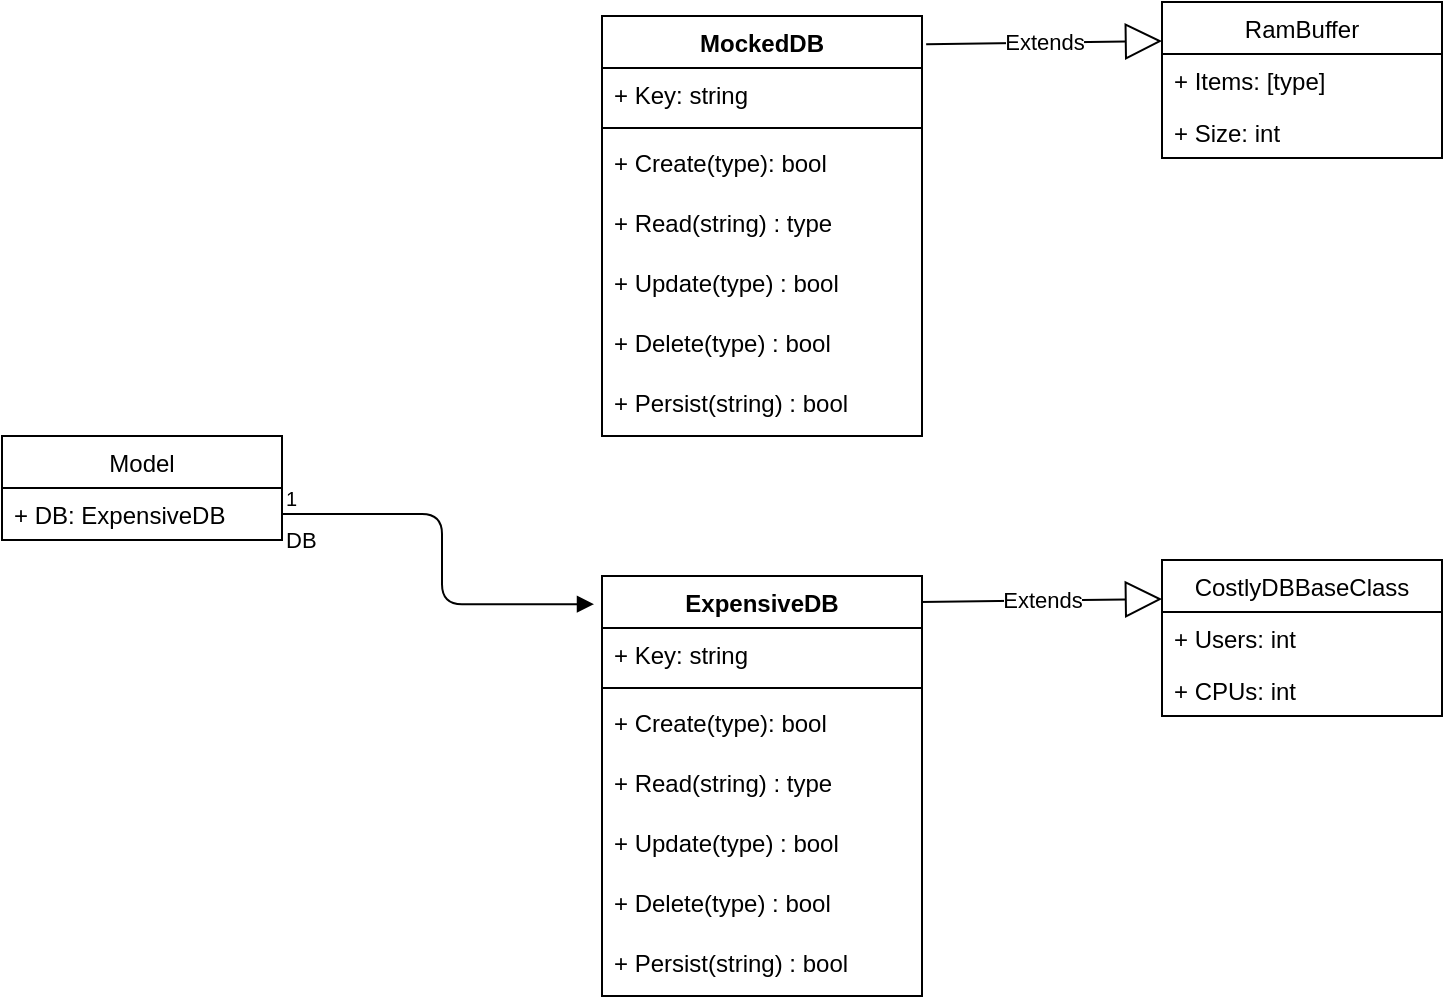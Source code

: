<mxfile version="12.6.5" type="device" pages="3"><diagram id="C5RBs43oDa-KdzZeNtuy" name="Page-1"><mxGraphModel dx="1086" dy="806" grid="1" gridSize="10" guides="1" tooltips="1" connect="1" arrows="1" fold="1" page="1" pageScale="1" pageWidth="827" pageHeight="1169" math="0" shadow="0"><root><mxCell id="WIyWlLk6GJQsqaUBKTNV-0"/><mxCell id="WIyWlLk6GJQsqaUBKTNV-1" parent="WIyWlLk6GJQsqaUBKTNV-0"/><mxCell id="NF1-lZMHuNdWfWnTeA4M-5" value="MockedDB" style="swimlane;fontStyle=1;align=center;verticalAlign=top;childLayout=stackLayout;horizontal=1;startSize=26;horizontalStack=0;resizeParent=1;resizeParentMax=0;resizeLast=0;collapsible=1;marginBottom=0;" vertex="1" parent="WIyWlLk6GJQsqaUBKTNV-1"><mxGeometry x="360" y="110" width="160" height="210" as="geometry"/></mxCell><mxCell id="NF1-lZMHuNdWfWnTeA4M-27" value="+ Key: string" style="text;strokeColor=none;fillColor=none;align=left;verticalAlign=top;spacingLeft=4;spacingRight=4;overflow=hidden;rotatable=0;points=[[0,0.5],[1,0.5]];portConstraint=eastwest;" vertex="1" parent="NF1-lZMHuNdWfWnTeA4M-5"><mxGeometry y="26" width="160" height="26" as="geometry"/></mxCell><mxCell id="NF1-lZMHuNdWfWnTeA4M-7" value="" style="line;strokeWidth=1;fillColor=none;align=left;verticalAlign=middle;spacingTop=-1;spacingLeft=3;spacingRight=3;rotatable=0;labelPosition=right;points=[];portConstraint=eastwest;" vertex="1" parent="NF1-lZMHuNdWfWnTeA4M-5"><mxGeometry y="52" width="160" height="8" as="geometry"/></mxCell><mxCell id="NF1-lZMHuNdWfWnTeA4M-8" value="+ Create(type): bool" style="text;strokeColor=none;fillColor=none;align=left;verticalAlign=top;spacingLeft=4;spacingRight=4;overflow=hidden;rotatable=0;points=[[0,0.5],[1,0.5]];portConstraint=eastwest;" vertex="1" parent="NF1-lZMHuNdWfWnTeA4M-5"><mxGeometry y="60" width="160" height="30" as="geometry"/></mxCell><mxCell id="NF1-lZMHuNdWfWnTeA4M-16" value="+ Read(string) : type" style="text;strokeColor=none;fillColor=none;align=left;verticalAlign=top;spacingLeft=4;spacingRight=4;overflow=hidden;rotatable=0;points=[[0,0.5],[1,0.5]];portConstraint=eastwest;" vertex="1" parent="NF1-lZMHuNdWfWnTeA4M-5"><mxGeometry y="90" width="160" height="30" as="geometry"/></mxCell><mxCell id="NF1-lZMHuNdWfWnTeA4M-18" value="+ Update(type) : bool" style="text;strokeColor=none;fillColor=none;align=left;verticalAlign=top;spacingLeft=4;spacingRight=4;overflow=hidden;rotatable=0;points=[[0,0.5],[1,0.5]];portConstraint=eastwest;" vertex="1" parent="NF1-lZMHuNdWfWnTeA4M-5"><mxGeometry y="120" width="160" height="30" as="geometry"/></mxCell><mxCell id="NF1-lZMHuNdWfWnTeA4M-19" value="+ Delete(type) : bool" style="text;strokeColor=none;fillColor=none;align=left;verticalAlign=top;spacingLeft=4;spacingRight=4;overflow=hidden;rotatable=0;points=[[0,0.5],[1,0.5]];portConstraint=eastwest;" vertex="1" parent="NF1-lZMHuNdWfWnTeA4M-5"><mxGeometry y="150" width="160" height="30" as="geometry"/></mxCell><mxCell id="NF1-lZMHuNdWfWnTeA4M-20" value="+ Persist(string) : bool" style="text;strokeColor=none;fillColor=none;align=left;verticalAlign=top;spacingLeft=4;spacingRight=4;overflow=hidden;rotatable=0;points=[[0,0.5],[1,0.5]];portConstraint=eastwest;" vertex="1" parent="NF1-lZMHuNdWfWnTeA4M-5"><mxGeometry y="180" width="160" height="30" as="geometry"/></mxCell><mxCell id="NF1-lZMHuNdWfWnTeA4M-9" value="RamBuffer" style="swimlane;fontStyle=0;childLayout=stackLayout;horizontal=1;startSize=26;fillColor=none;horizontalStack=0;resizeParent=1;resizeParentMax=0;resizeLast=0;collapsible=1;marginBottom=0;" vertex="1" parent="WIyWlLk6GJQsqaUBKTNV-1"><mxGeometry x="640" y="103" width="140" height="78" as="geometry"/></mxCell><mxCell id="NF1-lZMHuNdWfWnTeA4M-10" value="+ Items: [type]" style="text;strokeColor=none;fillColor=none;align=left;verticalAlign=top;spacingLeft=4;spacingRight=4;overflow=hidden;rotatable=0;points=[[0,0.5],[1,0.5]];portConstraint=eastwest;" vertex="1" parent="NF1-lZMHuNdWfWnTeA4M-9"><mxGeometry y="26" width="140" height="26" as="geometry"/></mxCell><mxCell id="NF1-lZMHuNdWfWnTeA4M-11" value="+ Size: int" style="text;strokeColor=none;fillColor=none;align=left;verticalAlign=top;spacingLeft=4;spacingRight=4;overflow=hidden;rotatable=0;points=[[0,0.5],[1,0.5]];portConstraint=eastwest;" vertex="1" parent="NF1-lZMHuNdWfWnTeA4M-9"><mxGeometry y="52" width="140" height="26" as="geometry"/></mxCell><mxCell id="NF1-lZMHuNdWfWnTeA4M-22" value="Extends" style="endArrow=block;endSize=16;endFill=0;html=1;entryX=0;entryY=0.25;entryDx=0;entryDy=0;exitX=1.013;exitY=0.067;exitDx=0;exitDy=0;exitPerimeter=0;" edge="1" parent="WIyWlLk6GJQsqaUBKTNV-1" source="NF1-lZMHuNdWfWnTeA4M-5" target="NF1-lZMHuNdWfWnTeA4M-9"><mxGeometry width="160" relative="1" as="geometry"><mxPoint x="220" y="590" as="sourcePoint"/><mxPoint x="380" y="590" as="targetPoint"/></mxGeometry></mxCell><mxCell id="NF1-lZMHuNdWfWnTeA4M-23" value="Extends" style="endArrow=block;endSize=16;endFill=0;html=1;exitX=0.994;exitY=0.062;exitDx=0;exitDy=0;entryX=0;entryY=0.25;entryDx=0;entryDy=0;exitPerimeter=0;" edge="1" parent="WIyWlLk6GJQsqaUBKTNV-1" source="NF1-lZMHuNdWfWnTeA4M-44" target="NF1-lZMHuNdWfWnTeA4M-24"><mxGeometry width="160" relative="1" as="geometry"><mxPoint x="520" y="488" as="sourcePoint"/><mxPoint x="639" y="450" as="targetPoint"/></mxGeometry></mxCell><mxCell id="NF1-lZMHuNdWfWnTeA4M-24" value="CostlyDBBaseClass" style="swimlane;fontStyle=0;childLayout=stackLayout;horizontal=1;startSize=26;fillColor=none;horizontalStack=0;resizeParent=1;resizeParentMax=0;resizeLast=0;collapsible=1;marginBottom=0;" vertex="1" parent="WIyWlLk6GJQsqaUBKTNV-1"><mxGeometry x="640" y="382" width="140" height="78" as="geometry"/></mxCell><mxCell id="NF1-lZMHuNdWfWnTeA4M-26" value="+ Users: int" style="text;strokeColor=none;fillColor=none;align=left;verticalAlign=top;spacingLeft=4;spacingRight=4;overflow=hidden;rotatable=0;points=[[0,0.5],[1,0.5]];portConstraint=eastwest;" vertex="1" parent="NF1-lZMHuNdWfWnTeA4M-24"><mxGeometry y="26" width="140" height="26" as="geometry"/></mxCell><mxCell id="NF1-lZMHuNdWfWnTeA4M-25" value="+ CPUs: int" style="text;strokeColor=none;fillColor=none;align=left;verticalAlign=top;spacingLeft=4;spacingRight=4;overflow=hidden;rotatable=0;points=[[0,0.5],[1,0.5]];portConstraint=eastwest;" vertex="1" parent="NF1-lZMHuNdWfWnTeA4M-24"><mxGeometry y="52" width="140" height="26" as="geometry"/></mxCell><mxCell id="NF1-lZMHuNdWfWnTeA4M-34" value="Model" style="swimlane;fontStyle=0;childLayout=stackLayout;horizontal=1;startSize=26;fillColor=none;horizontalStack=0;resizeParent=1;resizeParentMax=0;resizeLast=0;collapsible=1;marginBottom=0;" vertex="1" parent="WIyWlLk6GJQsqaUBKTNV-1"><mxGeometry x="60" y="320" width="140" height="52" as="geometry"/></mxCell><mxCell id="NF1-lZMHuNdWfWnTeA4M-35" value="+ DB: ExpensiveDB" style="text;strokeColor=none;fillColor=none;align=left;verticalAlign=top;spacingLeft=4;spacingRight=4;overflow=hidden;rotatable=0;points=[[0,0.5],[1,0.5]];portConstraint=eastwest;" vertex="1" parent="NF1-lZMHuNdWfWnTeA4M-34"><mxGeometry y="26" width="140" height="26" as="geometry"/></mxCell><mxCell id="NF1-lZMHuNdWfWnTeA4M-42" value="DB" style="endArrow=block;endFill=1;html=1;edgeStyle=orthogonalEdgeStyle;align=left;verticalAlign=top;exitX=1;exitY=0.5;exitDx=0;exitDy=0;entryX=-0.025;entryY=0.067;entryDx=0;entryDy=0;entryPerimeter=0;" edge="1" parent="WIyWlLk6GJQsqaUBKTNV-1" source="NF1-lZMHuNdWfWnTeA4M-35" target="NF1-lZMHuNdWfWnTeA4M-44"><mxGeometry x="-1" relative="1" as="geometry"><mxPoint x="60" y="580" as="sourcePoint"/><mxPoint x="360" y="407.14" as="targetPoint"/><Array as="points"><mxPoint x="280" y="359"/><mxPoint x="280" y="404"/></Array></mxGeometry></mxCell><mxCell id="NF1-lZMHuNdWfWnTeA4M-43" value="1" style="resizable=0;html=1;align=left;verticalAlign=bottom;labelBackgroundColor=#ffffff;fontSize=10;" connectable="0" vertex="1" parent="NF1-lZMHuNdWfWnTeA4M-42"><mxGeometry x="-1" relative="1" as="geometry"/></mxCell><mxCell id="NF1-lZMHuNdWfWnTeA4M-44" value="ExpensiveDB" style="swimlane;fontStyle=1;align=center;verticalAlign=top;childLayout=stackLayout;horizontal=1;startSize=26;horizontalStack=0;resizeParent=1;resizeParentMax=0;resizeLast=0;collapsible=1;marginBottom=0;" vertex="1" parent="WIyWlLk6GJQsqaUBKTNV-1"><mxGeometry x="360" y="390" width="160" height="210" as="geometry"/></mxCell><mxCell id="NF1-lZMHuNdWfWnTeA4M-45" value="+ Key: string" style="text;strokeColor=none;fillColor=none;align=left;verticalAlign=top;spacingLeft=4;spacingRight=4;overflow=hidden;rotatable=0;points=[[0,0.5],[1,0.5]];portConstraint=eastwest;" vertex="1" parent="NF1-lZMHuNdWfWnTeA4M-44"><mxGeometry y="26" width="160" height="26" as="geometry"/></mxCell><mxCell id="NF1-lZMHuNdWfWnTeA4M-46" value="" style="line;strokeWidth=1;fillColor=none;align=left;verticalAlign=middle;spacingTop=-1;spacingLeft=3;spacingRight=3;rotatable=0;labelPosition=right;points=[];portConstraint=eastwest;" vertex="1" parent="NF1-lZMHuNdWfWnTeA4M-44"><mxGeometry y="52" width="160" height="8" as="geometry"/></mxCell><mxCell id="NF1-lZMHuNdWfWnTeA4M-47" value="+ Create(type): bool" style="text;strokeColor=none;fillColor=none;align=left;verticalAlign=top;spacingLeft=4;spacingRight=4;overflow=hidden;rotatable=0;points=[[0,0.5],[1,0.5]];portConstraint=eastwest;" vertex="1" parent="NF1-lZMHuNdWfWnTeA4M-44"><mxGeometry y="60" width="160" height="30" as="geometry"/></mxCell><mxCell id="NF1-lZMHuNdWfWnTeA4M-48" value="+ Read(string) : type" style="text;strokeColor=none;fillColor=none;align=left;verticalAlign=top;spacingLeft=4;spacingRight=4;overflow=hidden;rotatable=0;points=[[0,0.5],[1,0.5]];portConstraint=eastwest;" vertex="1" parent="NF1-lZMHuNdWfWnTeA4M-44"><mxGeometry y="90" width="160" height="30" as="geometry"/></mxCell><mxCell id="NF1-lZMHuNdWfWnTeA4M-49" value="+ Update(type) : bool" style="text;strokeColor=none;fillColor=none;align=left;verticalAlign=top;spacingLeft=4;spacingRight=4;overflow=hidden;rotatable=0;points=[[0,0.5],[1,0.5]];portConstraint=eastwest;" vertex="1" parent="NF1-lZMHuNdWfWnTeA4M-44"><mxGeometry y="120" width="160" height="30" as="geometry"/></mxCell><mxCell id="NF1-lZMHuNdWfWnTeA4M-50" value="+ Delete(type) : bool" style="text;strokeColor=none;fillColor=none;align=left;verticalAlign=top;spacingLeft=4;spacingRight=4;overflow=hidden;rotatable=0;points=[[0,0.5],[1,0.5]];portConstraint=eastwest;" vertex="1" parent="NF1-lZMHuNdWfWnTeA4M-44"><mxGeometry y="150" width="160" height="30" as="geometry"/></mxCell><mxCell id="NF1-lZMHuNdWfWnTeA4M-51" value="+ Persist(string) : bool" style="text;strokeColor=none;fillColor=none;align=left;verticalAlign=top;spacingLeft=4;spacingRight=4;overflow=hidden;rotatable=0;points=[[0,0.5],[1,0.5]];portConstraint=eastwest;" vertex="1" parent="NF1-lZMHuNdWfWnTeA4M-44"><mxGeometry y="180" width="160" height="30" as="geometry"/></mxCell></root></mxGraphModel></diagram><diagram id="pPPoUNC-QP-qgN51TwiF" name="Page-2"><mxGraphModel dx="1086" dy="806" grid="1" gridSize="10" guides="1" tooltips="1" connect="1" arrows="1" fold="1" page="1" pageScale="1" pageWidth="827" pageHeight="1169" math="0" shadow="0"><root><mxCell id="_mJ3Pz7KV_ob_eqy_vjI-0"/><mxCell id="_mJ3Pz7KV_ob_eqy_vjI-1" parent="_mJ3Pz7KV_ob_eqy_vjI-0"/><mxCell id="_mJ3Pz7KV_ob_eqy_vjI-2" value="MockedDB" style="swimlane;fontStyle=1;align=center;verticalAlign=top;childLayout=stackLayout;horizontal=1;startSize=26;horizontalStack=0;resizeParent=1;resizeParentMax=0;resizeLast=0;collapsible=1;marginBottom=0;" vertex="1" parent="_mJ3Pz7KV_ob_eqy_vjI-1"><mxGeometry x="360" y="110" width="160" height="236" as="geometry"/></mxCell><mxCell id="_mJ3Pz7KV_ob_eqy_vjI-3" value="+ Key: string" style="text;strokeColor=none;fillColor=none;align=left;verticalAlign=top;spacingLeft=4;spacingRight=4;overflow=hidden;rotatable=0;points=[[0,0.5],[1,0.5]];portConstraint=eastwest;" vertex="1" parent="_mJ3Pz7KV_ob_eqy_vjI-2"><mxGeometry y="26" width="160" height="26" as="geometry"/></mxCell><mxCell id="_mJ3Pz7KV_ob_eqy_vjI-33" value="+ EventHandler: Model" style="text;strokeColor=none;fillColor=none;align=left;verticalAlign=top;spacingLeft=4;spacingRight=4;overflow=hidden;rotatable=0;points=[[0,0.5],[1,0.5]];portConstraint=eastwest;" vertex="1" parent="_mJ3Pz7KV_ob_eqy_vjI-2"><mxGeometry y="52" width="160" height="26" as="geometry"/></mxCell><mxCell id="_mJ3Pz7KV_ob_eqy_vjI-4" value="" style="line;strokeWidth=1;fillColor=none;align=left;verticalAlign=middle;spacingTop=-1;spacingLeft=3;spacingRight=3;rotatable=0;labelPosition=right;points=[];portConstraint=eastwest;" vertex="1" parent="_mJ3Pz7KV_ob_eqy_vjI-2"><mxGeometry y="78" width="160" height="8" as="geometry"/></mxCell><mxCell id="_mJ3Pz7KV_ob_eqy_vjI-5" value="+ Create(type): bool" style="text;strokeColor=none;fillColor=none;align=left;verticalAlign=top;spacingLeft=4;spacingRight=4;overflow=hidden;rotatable=0;points=[[0,0.5],[1,0.5]];portConstraint=eastwest;" vertex="1" parent="_mJ3Pz7KV_ob_eqy_vjI-2"><mxGeometry y="86" width="160" height="30" as="geometry"/></mxCell><mxCell id="_mJ3Pz7KV_ob_eqy_vjI-6" value="+ Read(string) : type" style="text;strokeColor=none;fillColor=none;align=left;verticalAlign=top;spacingLeft=4;spacingRight=4;overflow=hidden;rotatable=0;points=[[0,0.5],[1,0.5]];portConstraint=eastwest;" vertex="1" parent="_mJ3Pz7KV_ob_eqy_vjI-2"><mxGeometry y="116" width="160" height="30" as="geometry"/></mxCell><mxCell id="_mJ3Pz7KV_ob_eqy_vjI-7" value="+ Update(type) : bool" style="text;strokeColor=none;fillColor=none;align=left;verticalAlign=top;spacingLeft=4;spacingRight=4;overflow=hidden;rotatable=0;points=[[0,0.5],[1,0.5]];portConstraint=eastwest;" vertex="1" parent="_mJ3Pz7KV_ob_eqy_vjI-2"><mxGeometry y="146" width="160" height="30" as="geometry"/></mxCell><mxCell id="_mJ3Pz7KV_ob_eqy_vjI-8" value="+ Delete(type) : bool" style="text;strokeColor=none;fillColor=none;align=left;verticalAlign=top;spacingLeft=4;spacingRight=4;overflow=hidden;rotatable=0;points=[[0,0.5],[1,0.5]];portConstraint=eastwest;" vertex="1" parent="_mJ3Pz7KV_ob_eqy_vjI-2"><mxGeometry y="176" width="160" height="30" as="geometry"/></mxCell><mxCell id="_mJ3Pz7KV_ob_eqy_vjI-9" value="+ Persist(string) : bool" style="text;strokeColor=none;fillColor=none;align=left;verticalAlign=top;spacingLeft=4;spacingRight=4;overflow=hidden;rotatable=0;points=[[0,0.5],[1,0.5]];portConstraint=eastwest;" vertex="1" parent="_mJ3Pz7KV_ob_eqy_vjI-2"><mxGeometry y="206" width="160" height="30" as="geometry"/></mxCell><mxCell id="_mJ3Pz7KV_ob_eqy_vjI-10" value="RamBuffer" style="swimlane;fontStyle=0;childLayout=stackLayout;horizontal=1;startSize=26;fillColor=none;horizontalStack=0;resizeParent=1;resizeParentMax=0;resizeLast=0;collapsible=1;marginBottom=0;" vertex="1" parent="_mJ3Pz7KV_ob_eqy_vjI-1"><mxGeometry x="640" y="103" width="140" height="78" as="geometry"/></mxCell><mxCell id="_mJ3Pz7KV_ob_eqy_vjI-11" value="+ Items: [type]" style="text;strokeColor=none;fillColor=none;align=left;verticalAlign=top;spacingLeft=4;spacingRight=4;overflow=hidden;rotatable=0;points=[[0,0.5],[1,0.5]];portConstraint=eastwest;" vertex="1" parent="_mJ3Pz7KV_ob_eqy_vjI-10"><mxGeometry y="26" width="140" height="26" as="geometry"/></mxCell><mxCell id="_mJ3Pz7KV_ob_eqy_vjI-12" value="+ Size: int" style="text;strokeColor=none;fillColor=none;align=left;verticalAlign=top;spacingLeft=4;spacingRight=4;overflow=hidden;rotatable=0;points=[[0,0.5],[1,0.5]];portConstraint=eastwest;" vertex="1" parent="_mJ3Pz7KV_ob_eqy_vjI-10"><mxGeometry y="52" width="140" height="26" as="geometry"/></mxCell><mxCell id="_mJ3Pz7KV_ob_eqy_vjI-13" value="Extends" style="endArrow=block;endSize=16;endFill=0;html=1;entryX=0;entryY=0.25;entryDx=0;entryDy=0;exitX=1.013;exitY=0.067;exitDx=0;exitDy=0;exitPerimeter=0;" edge="1" parent="_mJ3Pz7KV_ob_eqy_vjI-1" source="_mJ3Pz7KV_ob_eqy_vjI-2" target="_mJ3Pz7KV_ob_eqy_vjI-10"><mxGeometry width="160" relative="1" as="geometry"><mxPoint x="220" y="590" as="sourcePoint"/><mxPoint x="380" y="590" as="targetPoint"/></mxGeometry></mxCell><mxCell id="_mJ3Pz7KV_ob_eqy_vjI-14" value="Extends" style="endArrow=block;endSize=16;endFill=0;html=1;exitX=0.994;exitY=0.062;exitDx=0;exitDy=0;entryX=0;entryY=0.25;entryDx=0;entryDy=0;exitPerimeter=0;" edge="1" parent="_mJ3Pz7KV_ob_eqy_vjI-1" source="_mJ3Pz7KV_ob_eqy_vjI-22" target="_mJ3Pz7KV_ob_eqy_vjI-15"><mxGeometry width="160" relative="1" as="geometry"><mxPoint x="520" y="488" as="sourcePoint"/><mxPoint x="639" y="450" as="targetPoint"/></mxGeometry></mxCell><mxCell id="_mJ3Pz7KV_ob_eqy_vjI-15" value="CostlyDBBaseClass" style="swimlane;fontStyle=0;childLayout=stackLayout;horizontal=1;startSize=26;fillColor=none;horizontalStack=0;resizeParent=1;resizeParentMax=0;resizeLast=0;collapsible=1;marginBottom=0;" vertex="1" parent="_mJ3Pz7KV_ob_eqy_vjI-1"><mxGeometry x="640" y="382" width="140" height="78" as="geometry"/></mxCell><mxCell id="_mJ3Pz7KV_ob_eqy_vjI-16" value="+ Users: int" style="text;strokeColor=none;fillColor=none;align=left;verticalAlign=top;spacingLeft=4;spacingRight=4;overflow=hidden;rotatable=0;points=[[0,0.5],[1,0.5]];portConstraint=eastwest;" vertex="1" parent="_mJ3Pz7KV_ob_eqy_vjI-15"><mxGeometry y="26" width="140" height="26" as="geometry"/></mxCell><mxCell id="_mJ3Pz7KV_ob_eqy_vjI-17" value="+ CPUs: int" style="text;strokeColor=none;fillColor=none;align=left;verticalAlign=top;spacingLeft=4;spacingRight=4;overflow=hidden;rotatable=0;points=[[0,0.5],[1,0.5]];portConstraint=eastwest;" vertex="1" parent="_mJ3Pz7KV_ob_eqy_vjI-15"><mxGeometry y="52" width="140" height="26" as="geometry"/></mxCell><mxCell id="_mJ3Pz7KV_ob_eqy_vjI-18" value="Model" style="swimlane;fontStyle=0;childLayout=stackLayout;horizontal=1;startSize=26;fillColor=none;horizontalStack=0;resizeParent=1;resizeParentMax=0;resizeLast=0;collapsible=1;marginBottom=0;" vertex="1" parent="_mJ3Pz7KV_ob_eqy_vjI-1"><mxGeometry x="60" y="320" width="140" height="78" as="geometry"/></mxCell><mxCell id="PchENHyhXm0xC6CAVF3i-0" value="+ DB: ExpensiveDB" style="text;strokeColor=none;fillColor=none;align=left;verticalAlign=top;spacingLeft=4;spacingRight=4;overflow=hidden;rotatable=0;points=[[0,0.5],[1,0.5]];portConstraint=eastwest;" vertex="1" parent="_mJ3Pz7KV_ob_eqy_vjI-18"><mxGeometry y="26" width="140" height="26" as="geometry"/></mxCell><mxCell id="_mJ3Pz7KV_ob_eqy_vjI-19" value="+ DataUpdated(type)" style="text;strokeColor=none;fillColor=none;align=left;verticalAlign=top;spacingLeft=4;spacingRight=4;overflow=hidden;rotatable=0;points=[[0,0.5],[1,0.5]];portConstraint=eastwest;" vertex="1" parent="_mJ3Pz7KV_ob_eqy_vjI-18"><mxGeometry y="52" width="140" height="26" as="geometry"/></mxCell><mxCell id="_mJ3Pz7KV_ob_eqy_vjI-20" value="DB" style="endArrow=block;endFill=1;html=1;edgeStyle=orthogonalEdgeStyle;align=left;verticalAlign=top;entryX=-0.012;entryY=0.072;entryDx=0;entryDy=0;entryPerimeter=0;" edge="1" parent="_mJ3Pz7KV_ob_eqy_vjI-1" target="_mJ3Pz7KV_ob_eqy_vjI-22"><mxGeometry x="-1" relative="1" as="geometry"><mxPoint x="200" y="359" as="sourcePoint"/><mxPoint x="280" y="480" as="targetPoint"/><Array as="points"><mxPoint x="200" y="359"/><mxPoint x="300" y="359"/><mxPoint x="300" y="404"/></Array></mxGeometry></mxCell><mxCell id="_mJ3Pz7KV_ob_eqy_vjI-21" value="1" style="resizable=0;html=1;align=left;verticalAlign=bottom;labelBackgroundColor=#ffffff;fontSize=10;" connectable="0" vertex="1" parent="_mJ3Pz7KV_ob_eqy_vjI-20"><mxGeometry x="-1" relative="1" as="geometry"/></mxCell><mxCell id="_mJ3Pz7KV_ob_eqy_vjI-22" value="ExpensiveDB" style="swimlane;fontStyle=1;align=center;verticalAlign=top;childLayout=stackLayout;horizontal=1;startSize=26;horizontalStack=0;resizeParent=1;resizeParentMax=0;resizeLast=0;collapsible=1;marginBottom=0;" vertex="1" parent="_mJ3Pz7KV_ob_eqy_vjI-1"><mxGeometry x="362" y="387" width="160" height="236" as="geometry"/></mxCell><mxCell id="_mJ3Pz7KV_ob_eqy_vjI-23" value="+ Key: string" style="text;strokeColor=none;fillColor=none;align=left;verticalAlign=top;spacingLeft=4;spacingRight=4;overflow=hidden;rotatable=0;points=[[0,0.5],[1,0.5]];portConstraint=eastwest;" vertex="1" parent="_mJ3Pz7KV_ob_eqy_vjI-22"><mxGeometry y="26" width="160" height="26" as="geometry"/></mxCell><mxCell id="_mJ3Pz7KV_ob_eqy_vjI-30" value="+ EventHandler: Model" style="text;strokeColor=none;fillColor=none;align=left;verticalAlign=top;spacingLeft=4;spacingRight=4;overflow=hidden;rotatable=0;points=[[0,0.5],[1,0.5]];portConstraint=eastwest;" vertex="1" parent="_mJ3Pz7KV_ob_eqy_vjI-22"><mxGeometry y="52" width="160" height="26" as="geometry"/></mxCell><mxCell id="_mJ3Pz7KV_ob_eqy_vjI-24" value="" style="line;strokeWidth=1;fillColor=none;align=left;verticalAlign=middle;spacingTop=-1;spacingLeft=3;spacingRight=3;rotatable=0;labelPosition=right;points=[];portConstraint=eastwest;" vertex="1" parent="_mJ3Pz7KV_ob_eqy_vjI-22"><mxGeometry y="78" width="160" height="8" as="geometry"/></mxCell><mxCell id="_mJ3Pz7KV_ob_eqy_vjI-25" value="+ Create(type): bool" style="text;strokeColor=none;fillColor=none;align=left;verticalAlign=top;spacingLeft=4;spacingRight=4;overflow=hidden;rotatable=0;points=[[0,0.5],[1,0.5]];portConstraint=eastwest;" vertex="1" parent="_mJ3Pz7KV_ob_eqy_vjI-22"><mxGeometry y="86" width="160" height="30" as="geometry"/></mxCell><mxCell id="_mJ3Pz7KV_ob_eqy_vjI-26" value="+ Read(string) : type" style="text;strokeColor=none;fillColor=none;align=left;verticalAlign=top;spacingLeft=4;spacingRight=4;overflow=hidden;rotatable=0;points=[[0,0.5],[1,0.5]];portConstraint=eastwest;" vertex="1" parent="_mJ3Pz7KV_ob_eqy_vjI-22"><mxGeometry y="116" width="160" height="30" as="geometry"/></mxCell><mxCell id="_mJ3Pz7KV_ob_eqy_vjI-27" value="+ Update(type) : bool" style="text;strokeColor=none;fillColor=none;align=left;verticalAlign=top;spacingLeft=4;spacingRight=4;overflow=hidden;rotatable=0;points=[[0,0.5],[1,0.5]];portConstraint=eastwest;" vertex="1" parent="_mJ3Pz7KV_ob_eqy_vjI-22"><mxGeometry y="146" width="160" height="30" as="geometry"/></mxCell><mxCell id="_mJ3Pz7KV_ob_eqy_vjI-28" value="+ Delete(type) : bool" style="text;strokeColor=none;fillColor=none;align=left;verticalAlign=top;spacingLeft=4;spacingRight=4;overflow=hidden;rotatable=0;points=[[0,0.5],[1,0.5]];portConstraint=eastwest;" vertex="1" parent="_mJ3Pz7KV_ob_eqy_vjI-22"><mxGeometry y="176" width="160" height="30" as="geometry"/></mxCell><mxCell id="_mJ3Pz7KV_ob_eqy_vjI-29" value="+ Persist(string) : bool" style="text;strokeColor=none;fillColor=none;align=left;verticalAlign=top;spacingLeft=4;spacingRight=4;overflow=hidden;rotatable=0;points=[[0,0.5],[1,0.5]];portConstraint=eastwest;" vertex="1" parent="_mJ3Pz7KV_ob_eqy_vjI-22"><mxGeometry y="206" width="160" height="30" as="geometry"/></mxCell><mxCell id="_mJ3Pz7KV_ob_eqy_vjI-31" value="name" style="endArrow=openThin;endFill=0;html=1;edgeStyle=orthogonalEdgeStyle;align=left;verticalAlign=top;exitX=0;exitY=0.5;exitDx=0;exitDy=0;entryX=0.543;entryY=1.154;entryDx=0;entryDy=0;entryPerimeter=0;" edge="1" parent="_mJ3Pz7KV_ob_eqy_vjI-1" source="_mJ3Pz7KV_ob_eqy_vjI-30" target="_mJ3Pz7KV_ob_eqy_vjI-19"><mxGeometry x="-1" relative="1" as="geometry"><mxPoint x="60" y="650" as="sourcePoint"/><mxPoint x="160" y="440" as="targetPoint"/><Array as="points"><mxPoint x="136" y="452"/></Array></mxGeometry></mxCell><mxCell id="_mJ3Pz7KV_ob_eqy_vjI-32" value="1" style="resizable=0;html=1;align=left;verticalAlign=bottom;labelBackgroundColor=#ffffff;fontSize=10;" connectable="0" vertex="1" parent="_mJ3Pz7KV_ob_eqy_vjI-31"><mxGeometry x="-1" relative="1" as="geometry"/></mxCell></root></mxGraphModel></diagram><diagram id="hl0ZF8XyOgCHS8jyf8Vi" name="Page-3"><mxGraphModel dx="1086" dy="806" grid="1" gridSize="10" guides="1" tooltips="1" connect="1" arrows="1" fold="1" page="1" pageScale="1" pageWidth="827" pageHeight="1169" math="0" shadow="0"><root><mxCell id="00kWqjcrv-p3pcK8Ro2R-0"/><mxCell id="00kWqjcrv-p3pcK8Ro2R-1" parent="00kWqjcrv-p3pcK8Ro2R-0"/><mxCell id="paIVMT_mpscLyOZTdo3g-0" value="MockedDB" style="swimlane;fontStyle=1;align=center;verticalAlign=top;childLayout=stackLayout;horizontal=1;startSize=26;horizontalStack=0;resizeParent=1;resizeParentMax=0;resizeLast=0;collapsible=1;marginBottom=0;" vertex="1" parent="00kWqjcrv-p3pcK8Ro2R-1"><mxGeometry x="364" y="50" width="160" height="86" as="geometry"/></mxCell><mxCell id="paIVMT_mpscLyOZTdo3g-1" value="+ Key: string" style="text;strokeColor=none;fillColor=none;align=left;verticalAlign=top;spacingLeft=4;spacingRight=4;overflow=hidden;rotatable=0;points=[[0,0.5],[1,0.5]];portConstraint=eastwest;" vertex="1" parent="paIVMT_mpscLyOZTdo3g-0"><mxGeometry y="26" width="160" height="26" as="geometry"/></mxCell><mxCell id="paIVMT_mpscLyOZTdo3g-2" value="+ EventHandler: IModel" style="text;strokeColor=none;fillColor=none;align=left;verticalAlign=top;spacingLeft=4;spacingRight=4;overflow=hidden;rotatable=0;points=[[0,0.5],[1,0.5]];portConstraint=eastwest;" vertex="1" parent="paIVMT_mpscLyOZTdo3g-0"><mxGeometry y="52" width="160" height="26" as="geometry"/></mxCell><mxCell id="paIVMT_mpscLyOZTdo3g-3" value="" style="line;strokeWidth=1;fillColor=none;align=left;verticalAlign=middle;spacingTop=-1;spacingLeft=3;spacingRight=3;rotatable=0;labelPosition=right;points=[];portConstraint=eastwest;" vertex="1" parent="paIVMT_mpscLyOZTdo3g-0"><mxGeometry y="78" width="160" height="8" as="geometry"/></mxCell><mxCell id="paIVMT_mpscLyOZTdo3g-9" value="RamBuffer" style="swimlane;fontStyle=0;childLayout=stackLayout;horizontal=1;startSize=26;fillColor=none;horizontalStack=0;resizeParent=1;resizeParentMax=0;resizeLast=0;collapsible=1;marginBottom=0;" vertex="1" parent="00kWqjcrv-p3pcK8Ro2R-1"><mxGeometry x="640" y="45" width="140" height="78" as="geometry"/></mxCell><mxCell id="paIVMT_mpscLyOZTdo3g-10" value="+ Items: [type]" style="text;strokeColor=none;fillColor=none;align=left;verticalAlign=top;spacingLeft=4;spacingRight=4;overflow=hidden;rotatable=0;points=[[0,0.5],[1,0.5]];portConstraint=eastwest;" vertex="1" parent="paIVMT_mpscLyOZTdo3g-9"><mxGeometry y="26" width="140" height="26" as="geometry"/></mxCell><mxCell id="paIVMT_mpscLyOZTdo3g-11" value="+ Size: int" style="text;strokeColor=none;fillColor=none;align=left;verticalAlign=top;spacingLeft=4;spacingRight=4;overflow=hidden;rotatable=0;points=[[0,0.5],[1,0.5]];portConstraint=eastwest;" vertex="1" parent="paIVMT_mpscLyOZTdo3g-9"><mxGeometry y="52" width="140" height="26" as="geometry"/></mxCell><mxCell id="paIVMT_mpscLyOZTdo3g-12" value="Extends" style="endArrow=block;endSize=16;endFill=0;html=1;entryX=0;entryY=0.25;entryDx=0;entryDy=0;exitX=0.994;exitY=0.186;exitDx=0;exitDy=0;exitPerimeter=0;" edge="1" parent="00kWqjcrv-p3pcK8Ro2R-1" source="paIVMT_mpscLyOZTdo3g-0" target="paIVMT_mpscLyOZTdo3g-9"><mxGeometry width="160" relative="1" as="geometry"><mxPoint x="220" y="590" as="sourcePoint"/><mxPoint x="380" y="590" as="targetPoint"/></mxGeometry></mxCell><mxCell id="paIVMT_mpscLyOZTdo3g-13" value="Extends" style="endArrow=block;endSize=16;endFill=0;html=1;exitX=0.994;exitY=0.062;exitDx=0;exitDy=0;exitPerimeter=0;entryX=-0.029;entryY=0.179;entryDx=0;entryDy=0;entryPerimeter=0;" edge="1" parent="00kWqjcrv-p3pcK8Ro2R-1" source="paIVMT_mpscLyOZTdo3g-21" target="paIVMT_mpscLyOZTdo3g-14"><mxGeometry width="160" relative="1" as="geometry"><mxPoint x="520" y="488" as="sourcePoint"/><mxPoint x="640" y="500" as="targetPoint"/></mxGeometry></mxCell><mxCell id="paIVMT_mpscLyOZTdo3g-14" value="CostlyDBBaseClass" style="swimlane;fontStyle=0;childLayout=stackLayout;horizontal=1;startSize=26;fillColor=none;horizontalStack=0;resizeParent=1;resizeParentMax=0;resizeLast=0;collapsible=1;marginBottom=0;" vertex="1" parent="00kWqjcrv-p3pcK8Ro2R-1"><mxGeometry x="630" y="563" width="140" height="78" as="geometry"/></mxCell><mxCell id="paIVMT_mpscLyOZTdo3g-15" value="+ Users: int" style="text;strokeColor=none;fillColor=none;align=left;verticalAlign=top;spacingLeft=4;spacingRight=4;overflow=hidden;rotatable=0;points=[[0,0.5],[1,0.5]];portConstraint=eastwest;" vertex="1" parent="paIVMT_mpscLyOZTdo3g-14"><mxGeometry y="26" width="140" height="26" as="geometry"/></mxCell><mxCell id="paIVMT_mpscLyOZTdo3g-16" value="+ CPUs: int" style="text;strokeColor=none;fillColor=none;align=left;verticalAlign=top;spacingLeft=4;spacingRight=4;overflow=hidden;rotatable=0;points=[[0,0.5],[1,0.5]];portConstraint=eastwest;" vertex="1" parent="paIVMT_mpscLyOZTdo3g-14"><mxGeometry y="52" width="140" height="26" as="geometry"/></mxCell><mxCell id="1olhGnhsPF9Fm2qQdBCx-2" style="edgeStyle=orthogonalEdgeStyle;rounded=0;orthogonalLoop=1;jettySize=auto;html=1;exitX=0.5;exitY=0;exitDx=0;exitDy=0;endArrow=block;endFill=0;entryX=0.507;entryY=0.962;entryDx=0;entryDy=0;entryPerimeter=0;" edge="1" parent="00kWqjcrv-p3pcK8Ro2R-1" source="paIVMT_mpscLyOZTdo3g-17" target="1olhGnhsPF9Fm2qQdBCx-5"><mxGeometry relative="1" as="geometry"><mxPoint x="121" y="260" as="targetPoint"/></mxGeometry></mxCell><mxCell id="paIVMT_mpscLyOZTdo3g-17" value="Model" style="swimlane;fontStyle=0;childLayout=stackLayout;horizontal=1;startSize=26;fillColor=none;horizontalStack=0;resizeParent=1;resizeParentMax=0;resizeLast=0;collapsible=1;marginBottom=0;" vertex="1" parent="00kWqjcrv-p3pcK8Ro2R-1"><mxGeometry x="51" y="320" width="140" height="52" as="geometry"/></mxCell><mxCell id="paIVMT_mpscLyOZTdo3g-37" value="+ DB: ICRUD" style="text;strokeColor=none;fillColor=none;align=left;verticalAlign=top;spacingLeft=4;spacingRight=4;overflow=hidden;rotatable=0;points=[[0,0.5],[1,0.5]];portConstraint=eastwest;" vertex="1" parent="paIVMT_mpscLyOZTdo3g-17"><mxGeometry y="26" width="140" height="26" as="geometry"/></mxCell><mxCell id="paIVMT_mpscLyOZTdo3g-19" value="DB" style="endArrow=block;endFill=1;html=1;edgeStyle=orthogonalEdgeStyle;align=left;verticalAlign=top;exitX=1;exitY=0.5;exitDx=0;exitDy=0;entryX=0;entryY=0.25;entryDx=0;entryDy=0;" edge="1" parent="00kWqjcrv-p3pcK8Ro2R-1" source="paIVMT_mpscLyOZTdo3g-37" target="paIVMT_mpscLyOZTdo3g-21"><mxGeometry x="-1" relative="1" as="geometry"><mxPoint x="60" y="580" as="sourcePoint"/><mxPoint x="280" y="480" as="targetPoint"/><Array as="points"><mxPoint x="300" y="359"/><mxPoint x="300" y="592"/></Array></mxGeometry></mxCell><mxCell id="paIVMT_mpscLyOZTdo3g-20" value="1" style="resizable=0;html=1;align=left;verticalAlign=bottom;labelBackgroundColor=#ffffff;fontSize=10;" connectable="0" vertex="1" parent="paIVMT_mpscLyOZTdo3g-19"><mxGeometry x="-1" relative="1" as="geometry"/></mxCell><mxCell id="paIVMT_mpscLyOZTdo3g-21" value="ExpensiveDB" style="swimlane;fontStyle=1;align=center;verticalAlign=top;childLayout=stackLayout;horizontal=1;startSize=26;horizontalStack=0;resizeParent=1;resizeParentMax=0;resizeLast=0;collapsible=1;marginBottom=0;" vertex="1" parent="00kWqjcrv-p3pcK8Ro2R-1"><mxGeometry x="350" y="570" width="180" height="86" as="geometry"/></mxCell><mxCell id="paIVMT_mpscLyOZTdo3g-22" value="+ Key: string" style="text;strokeColor=none;fillColor=none;align=left;verticalAlign=top;spacingLeft=4;spacingRight=4;overflow=hidden;rotatable=0;points=[[0,0.5],[1,0.5]];portConstraint=eastwest;" vertex="1" parent="paIVMT_mpscLyOZTdo3g-21"><mxGeometry y="26" width="180" height="26" as="geometry"/></mxCell><mxCell id="paIVMT_mpscLyOZTdo3g-23" value="+ EventHandler: IModel" style="text;strokeColor=none;fillColor=none;align=left;verticalAlign=top;spacingLeft=4;spacingRight=4;overflow=hidden;rotatable=0;points=[[0,0.5],[1,0.5]];portConstraint=eastwest;" vertex="1" parent="paIVMT_mpscLyOZTdo3g-21"><mxGeometry y="52" width="180" height="26" as="geometry"/></mxCell><mxCell id="paIVMT_mpscLyOZTdo3g-24" value="" style="line;strokeWidth=1;fillColor=none;align=left;verticalAlign=middle;spacingTop=-1;spacingLeft=3;spacingRight=3;rotatable=0;labelPosition=right;points=[];portConstraint=eastwest;" vertex="1" parent="paIVMT_mpscLyOZTdo3g-21"><mxGeometry y="78" width="180" height="8" as="geometry"/></mxCell><mxCell id="1olhGnhsPF9Fm2qQdBCx-4" value="&lt;&lt;interface&gt;&gt;&#10;IModel" style="swimlane;fontStyle=0;childLayout=stackLayout;horizontal=1;startSize=26;fillColor=none;horizontalStack=0;resizeParent=1;resizeParentMax=0;resizeLast=0;collapsible=1;marginBottom=0;" vertex="1" parent="00kWqjcrv-p3pcK8Ro2R-1"><mxGeometry x="50" y="202" width="140" height="52" as="geometry"/></mxCell><mxCell id="1olhGnhsPF9Fm2qQdBCx-5" value="+ DataUpdated(type)" style="text;strokeColor=none;fillColor=none;align=left;verticalAlign=top;spacingLeft=4;spacingRight=4;overflow=hidden;rotatable=0;points=[[0,0.5],[1,0.5]];portConstraint=eastwest;" vertex="1" parent="1olhGnhsPF9Fm2qQdBCx-4"><mxGeometry y="26" width="140" height="26" as="geometry"/></mxCell><mxCell id="1olhGnhsPF9Fm2qQdBCx-8" value="Implements" style="endArrow=block;endSize=16;endFill=0;html=1;exitX=0.5;exitY=0;exitDx=0;exitDy=0;entryX=0.493;entryY=1.154;entryDx=0;entryDy=0;entryPerimeter=0;" edge="1" parent="00kWqjcrv-p3pcK8Ro2R-1" source="paIVMT_mpscLyOZTdo3g-21" target="1DRhwg23NotLa0_ZaO4b-0"><mxGeometry width="160" relative="1" as="geometry"><mxPoint x="460" y="380" as="sourcePoint"/><mxPoint x="620" y="380" as="targetPoint"/></mxGeometry></mxCell><mxCell id="1olhGnhsPF9Fm2qQdBCx-9" value="&#10;&lt;&lt;interface&gt;&gt;&#10;ICRUD&#10;" style="swimlane;fontStyle=0;childLayout=stackLayout;horizontal=1;startSize=44;fillColor=none;horizontalStack=0;resizeParent=1;resizeParentMax=0;resizeLast=0;collapsible=1;marginBottom=0;" vertex="1" parent="00kWqjcrv-p3pcK8Ro2R-1"><mxGeometry x="372" y="270" width="140" height="174" as="geometry"/></mxCell><mxCell id="1olhGnhsPF9Fm2qQdBCx-10" value="+ Create(type): bool" style="text;strokeColor=none;fillColor=none;align=left;verticalAlign=top;spacingLeft=4;spacingRight=4;overflow=hidden;rotatable=0;points=[[0,0.5],[1,0.5]];portConstraint=eastwest;" vertex="1" parent="1olhGnhsPF9Fm2qQdBCx-9"><mxGeometry y="44" width="140" height="26" as="geometry"/></mxCell><mxCell id="1olhGnhsPF9Fm2qQdBCx-11" value="+ Read(string) : type" style="text;strokeColor=none;fillColor=none;align=left;verticalAlign=top;spacingLeft=4;spacingRight=4;overflow=hidden;rotatable=0;points=[[0,0.5],[1,0.5]];portConstraint=eastwest;" vertex="1" parent="1olhGnhsPF9Fm2qQdBCx-9"><mxGeometry y="70" width="140" height="26" as="geometry"/></mxCell><mxCell id="1olhGnhsPF9Fm2qQdBCx-12" value="+ Update(type) : bool" style="text;strokeColor=none;fillColor=none;align=left;verticalAlign=top;spacingLeft=4;spacingRight=4;overflow=hidden;rotatable=0;points=[[0,0.5],[1,0.5]];portConstraint=eastwest;" vertex="1" parent="1olhGnhsPF9Fm2qQdBCx-9"><mxGeometry y="96" width="140" height="26" as="geometry"/></mxCell><mxCell id="1olhGnhsPF9Fm2qQdBCx-13" value="+ Delete(type) : bool" style="text;strokeColor=none;fillColor=none;align=left;verticalAlign=top;spacingLeft=4;spacingRight=4;overflow=hidden;rotatable=0;points=[[0,0.5],[1,0.5]];portConstraint=eastwest;" vertex="1" parent="1olhGnhsPF9Fm2qQdBCx-9"><mxGeometry y="122" width="140" height="26" as="geometry"/></mxCell><mxCell id="1DRhwg23NotLa0_ZaO4b-0" value="+ Persist(string) : bool" style="text;strokeColor=none;fillColor=none;align=left;verticalAlign=top;spacingLeft=4;spacingRight=4;overflow=hidden;rotatable=0;points=[[0,0.5],[1,0.5]];portConstraint=eastwest;" vertex="1" parent="1olhGnhsPF9Fm2qQdBCx-9"><mxGeometry y="148" width="140" height="26" as="geometry"/></mxCell><mxCell id="1olhGnhsPF9Fm2qQdBCx-14" value="Implements" style="endArrow=block;endSize=16;endFill=0;html=1;exitX=0.5;exitY=1;exitDx=0;exitDy=0;entryX=0.5;entryY=0;entryDx=0;entryDy=0;" edge="1" parent="00kWqjcrv-p3pcK8Ro2R-1" source="paIVMT_mpscLyOZTdo3g-0" target="1olhGnhsPF9Fm2qQdBCx-9"><mxGeometry width="160" relative="1" as="geometry"><mxPoint x="440.96" y="169" as="sourcePoint"/><mxPoint x="449.06" y="499.012" as="targetPoint"/></mxGeometry></mxCell><mxCell id="LfEqybplT1i-gFjN0AKR-0" style="edgeStyle=orthogonalEdgeStyle;rounded=1;orthogonalLoop=1;jettySize=auto;html=1;endArrow=block;endFill=0;dashed=1;" edge="1" parent="00kWqjcrv-p3pcK8Ro2R-1"><mxGeometry relative="1" as="geometry"><mxPoint x="191" y="359" as="sourcePoint"/><mxPoint x="363" y="70" as="targetPoint"/><Array as="points"><mxPoint x="300" y="359"/><mxPoint x="300" y="70"/></Array></mxGeometry></mxCell><mxCell id="LfEqybplT1i-gFjN0AKR-1" style="edgeStyle=orthogonalEdgeStyle;rounded=1;orthogonalLoop=1;jettySize=auto;html=1;exitX=0;exitY=0.5;exitDx=0;exitDy=0;entryX=0.75;entryY=0;entryDx=0;entryDy=0;dashed=1;endArrow=classicThin;endFill=1;" edge="1" parent="00kWqjcrv-p3pcK8Ro2R-1" source="paIVMT_mpscLyOZTdo3g-2" target="paIVMT_mpscLyOZTdo3g-17"><mxGeometry relative="1" as="geometry"><Array as="points"><mxPoint x="260" y="115"/><mxPoint x="260" y="290"/><mxPoint x="156" y="290"/></Array></mxGeometry></mxCell><mxCell id="1DRhwg23NotLa0_ZaO4b-1" style="edgeStyle=orthogonalEdgeStyle;rounded=1;orthogonalLoop=1;jettySize=auto;html=1;exitX=0;exitY=0.5;exitDx=0;exitDy=0;entryX=0.757;entryY=1.038;entryDx=0;entryDy=0;entryPerimeter=0;dashed=1;endArrow=classicThin;endFill=1;" edge="1" parent="00kWqjcrv-p3pcK8Ro2R-1" source="paIVMT_mpscLyOZTdo3g-23" target="paIVMT_mpscLyOZTdo3g-37"><mxGeometry relative="1" as="geometry"/></mxCell></root></mxGraphModel></diagram></mxfile>